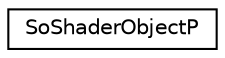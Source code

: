 digraph "Graphical Class Hierarchy"
{
 // LATEX_PDF_SIZE
  edge [fontname="Helvetica",fontsize="10",labelfontname="Helvetica",labelfontsize="10"];
  node [fontname="Helvetica",fontsize="10",shape=record];
  rankdir="LR";
  Node0 [label="SoShaderObjectP",height=0.2,width=0.4,color="black", fillcolor="white", style="filled",URL="$classSoShaderObjectP.html",tooltip=" "];
}
